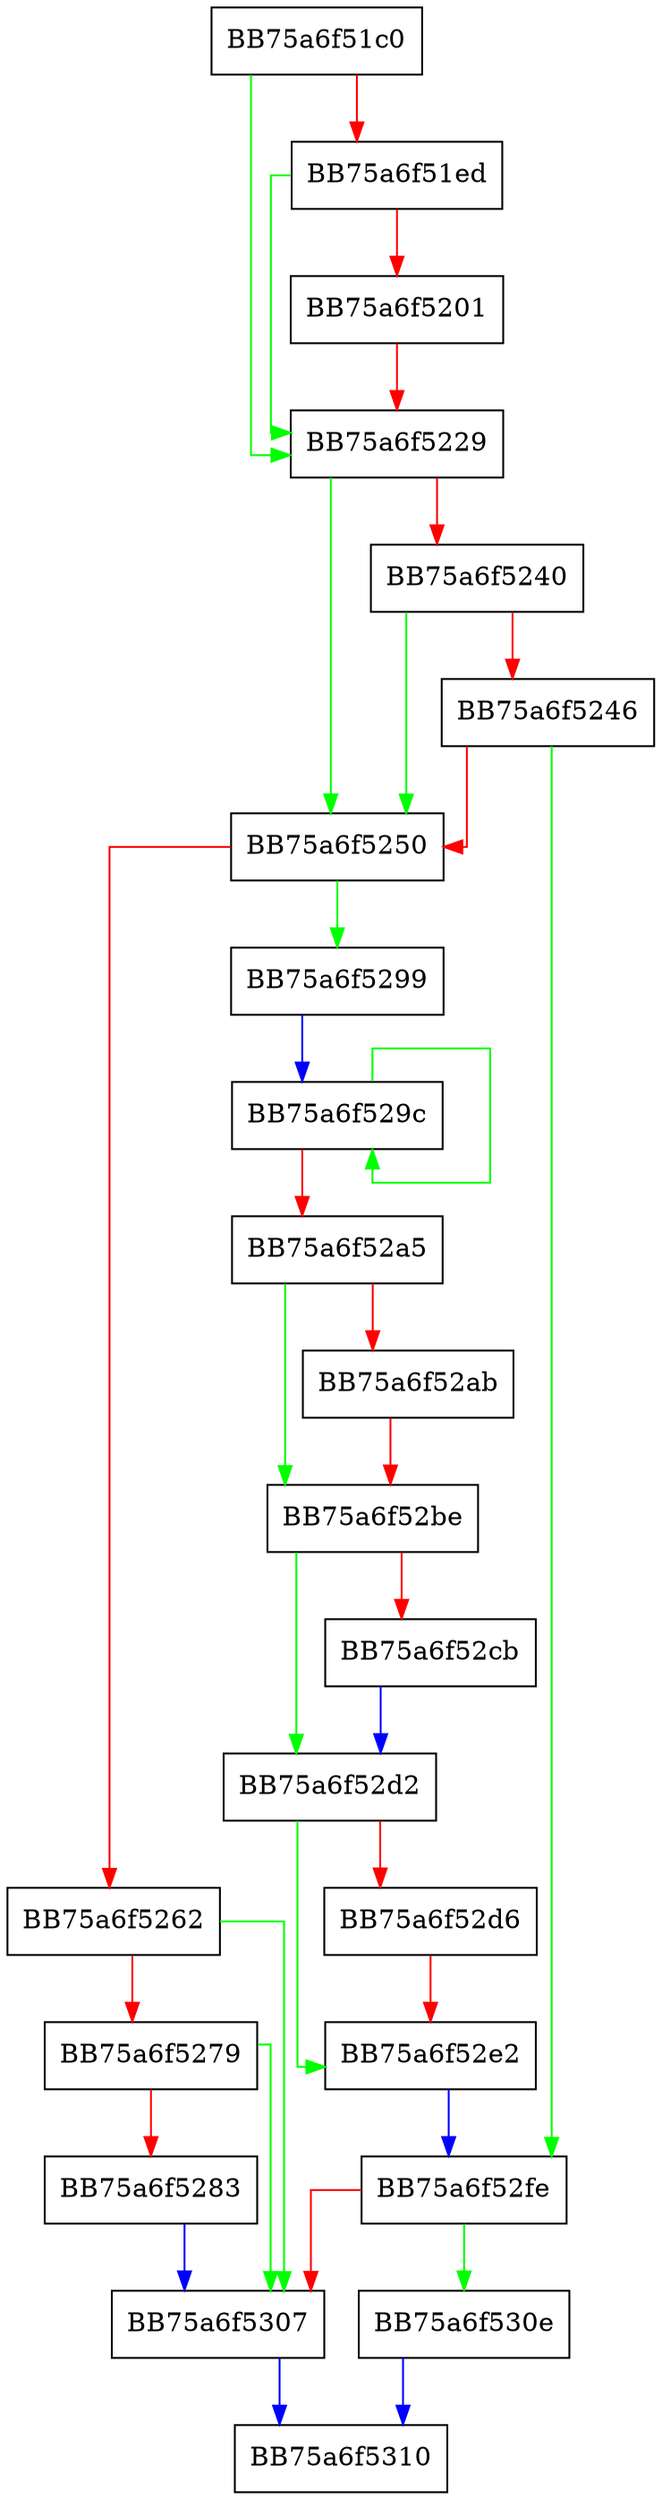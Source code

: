 digraph native_init_module {
  node [shape="box"];
  graph [splines=ortho];
  BB75a6f51c0 -> BB75a6f5229 [color="green"];
  BB75a6f51c0 -> BB75a6f51ed [color="red"];
  BB75a6f51ed -> BB75a6f5229 [color="green"];
  BB75a6f51ed -> BB75a6f5201 [color="red"];
  BB75a6f5201 -> BB75a6f5229 [color="red"];
  BB75a6f5229 -> BB75a6f5250 [color="green"];
  BB75a6f5229 -> BB75a6f5240 [color="red"];
  BB75a6f5240 -> BB75a6f5250 [color="green"];
  BB75a6f5240 -> BB75a6f5246 [color="red"];
  BB75a6f5246 -> BB75a6f52fe [color="green"];
  BB75a6f5246 -> BB75a6f5250 [color="red"];
  BB75a6f5250 -> BB75a6f5299 [color="green"];
  BB75a6f5250 -> BB75a6f5262 [color="red"];
  BB75a6f5262 -> BB75a6f5307 [color="green"];
  BB75a6f5262 -> BB75a6f5279 [color="red"];
  BB75a6f5279 -> BB75a6f5307 [color="green"];
  BB75a6f5279 -> BB75a6f5283 [color="red"];
  BB75a6f5283 -> BB75a6f5307 [color="blue"];
  BB75a6f5299 -> BB75a6f529c [color="blue"];
  BB75a6f529c -> BB75a6f529c [color="green"];
  BB75a6f529c -> BB75a6f52a5 [color="red"];
  BB75a6f52a5 -> BB75a6f52be [color="green"];
  BB75a6f52a5 -> BB75a6f52ab [color="red"];
  BB75a6f52ab -> BB75a6f52be [color="red"];
  BB75a6f52be -> BB75a6f52d2 [color="green"];
  BB75a6f52be -> BB75a6f52cb [color="red"];
  BB75a6f52cb -> BB75a6f52d2 [color="blue"];
  BB75a6f52d2 -> BB75a6f52e2 [color="green"];
  BB75a6f52d2 -> BB75a6f52d6 [color="red"];
  BB75a6f52d6 -> BB75a6f52e2 [color="red"];
  BB75a6f52e2 -> BB75a6f52fe [color="blue"];
  BB75a6f52fe -> BB75a6f530e [color="green"];
  BB75a6f52fe -> BB75a6f5307 [color="red"];
  BB75a6f5307 -> BB75a6f5310 [color="blue"];
  BB75a6f530e -> BB75a6f5310 [color="blue"];
}